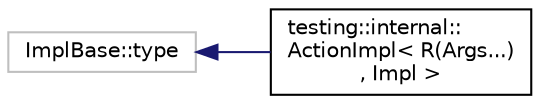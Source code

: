 digraph "Graphical Class Hierarchy"
{
 // LATEX_PDF_SIZE
  edge [fontname="Helvetica",fontsize="10",labelfontname="Helvetica",labelfontsize="10"];
  node [fontname="Helvetica",fontsize="10",shape=record];
  rankdir="LR";
  Node559 [label="ImplBase::type",height=0.2,width=0.4,color="grey75", fillcolor="white", style="filled",tooltip=" "];
  Node559 -> Node0 [dir="back",color="midnightblue",fontsize="10",style="solid",fontname="Helvetica"];
  Node0 [label="testing::internal::\lActionImpl\< R(Args...)\l, Impl \>",height=0.2,width=0.4,color="black", fillcolor="white", style="filled",URL="$structtesting_1_1internal_1_1ActionImpl_3_01R_07Args_8_8_8_08_00_01Impl_01_4.html",tooltip=" "];
}
